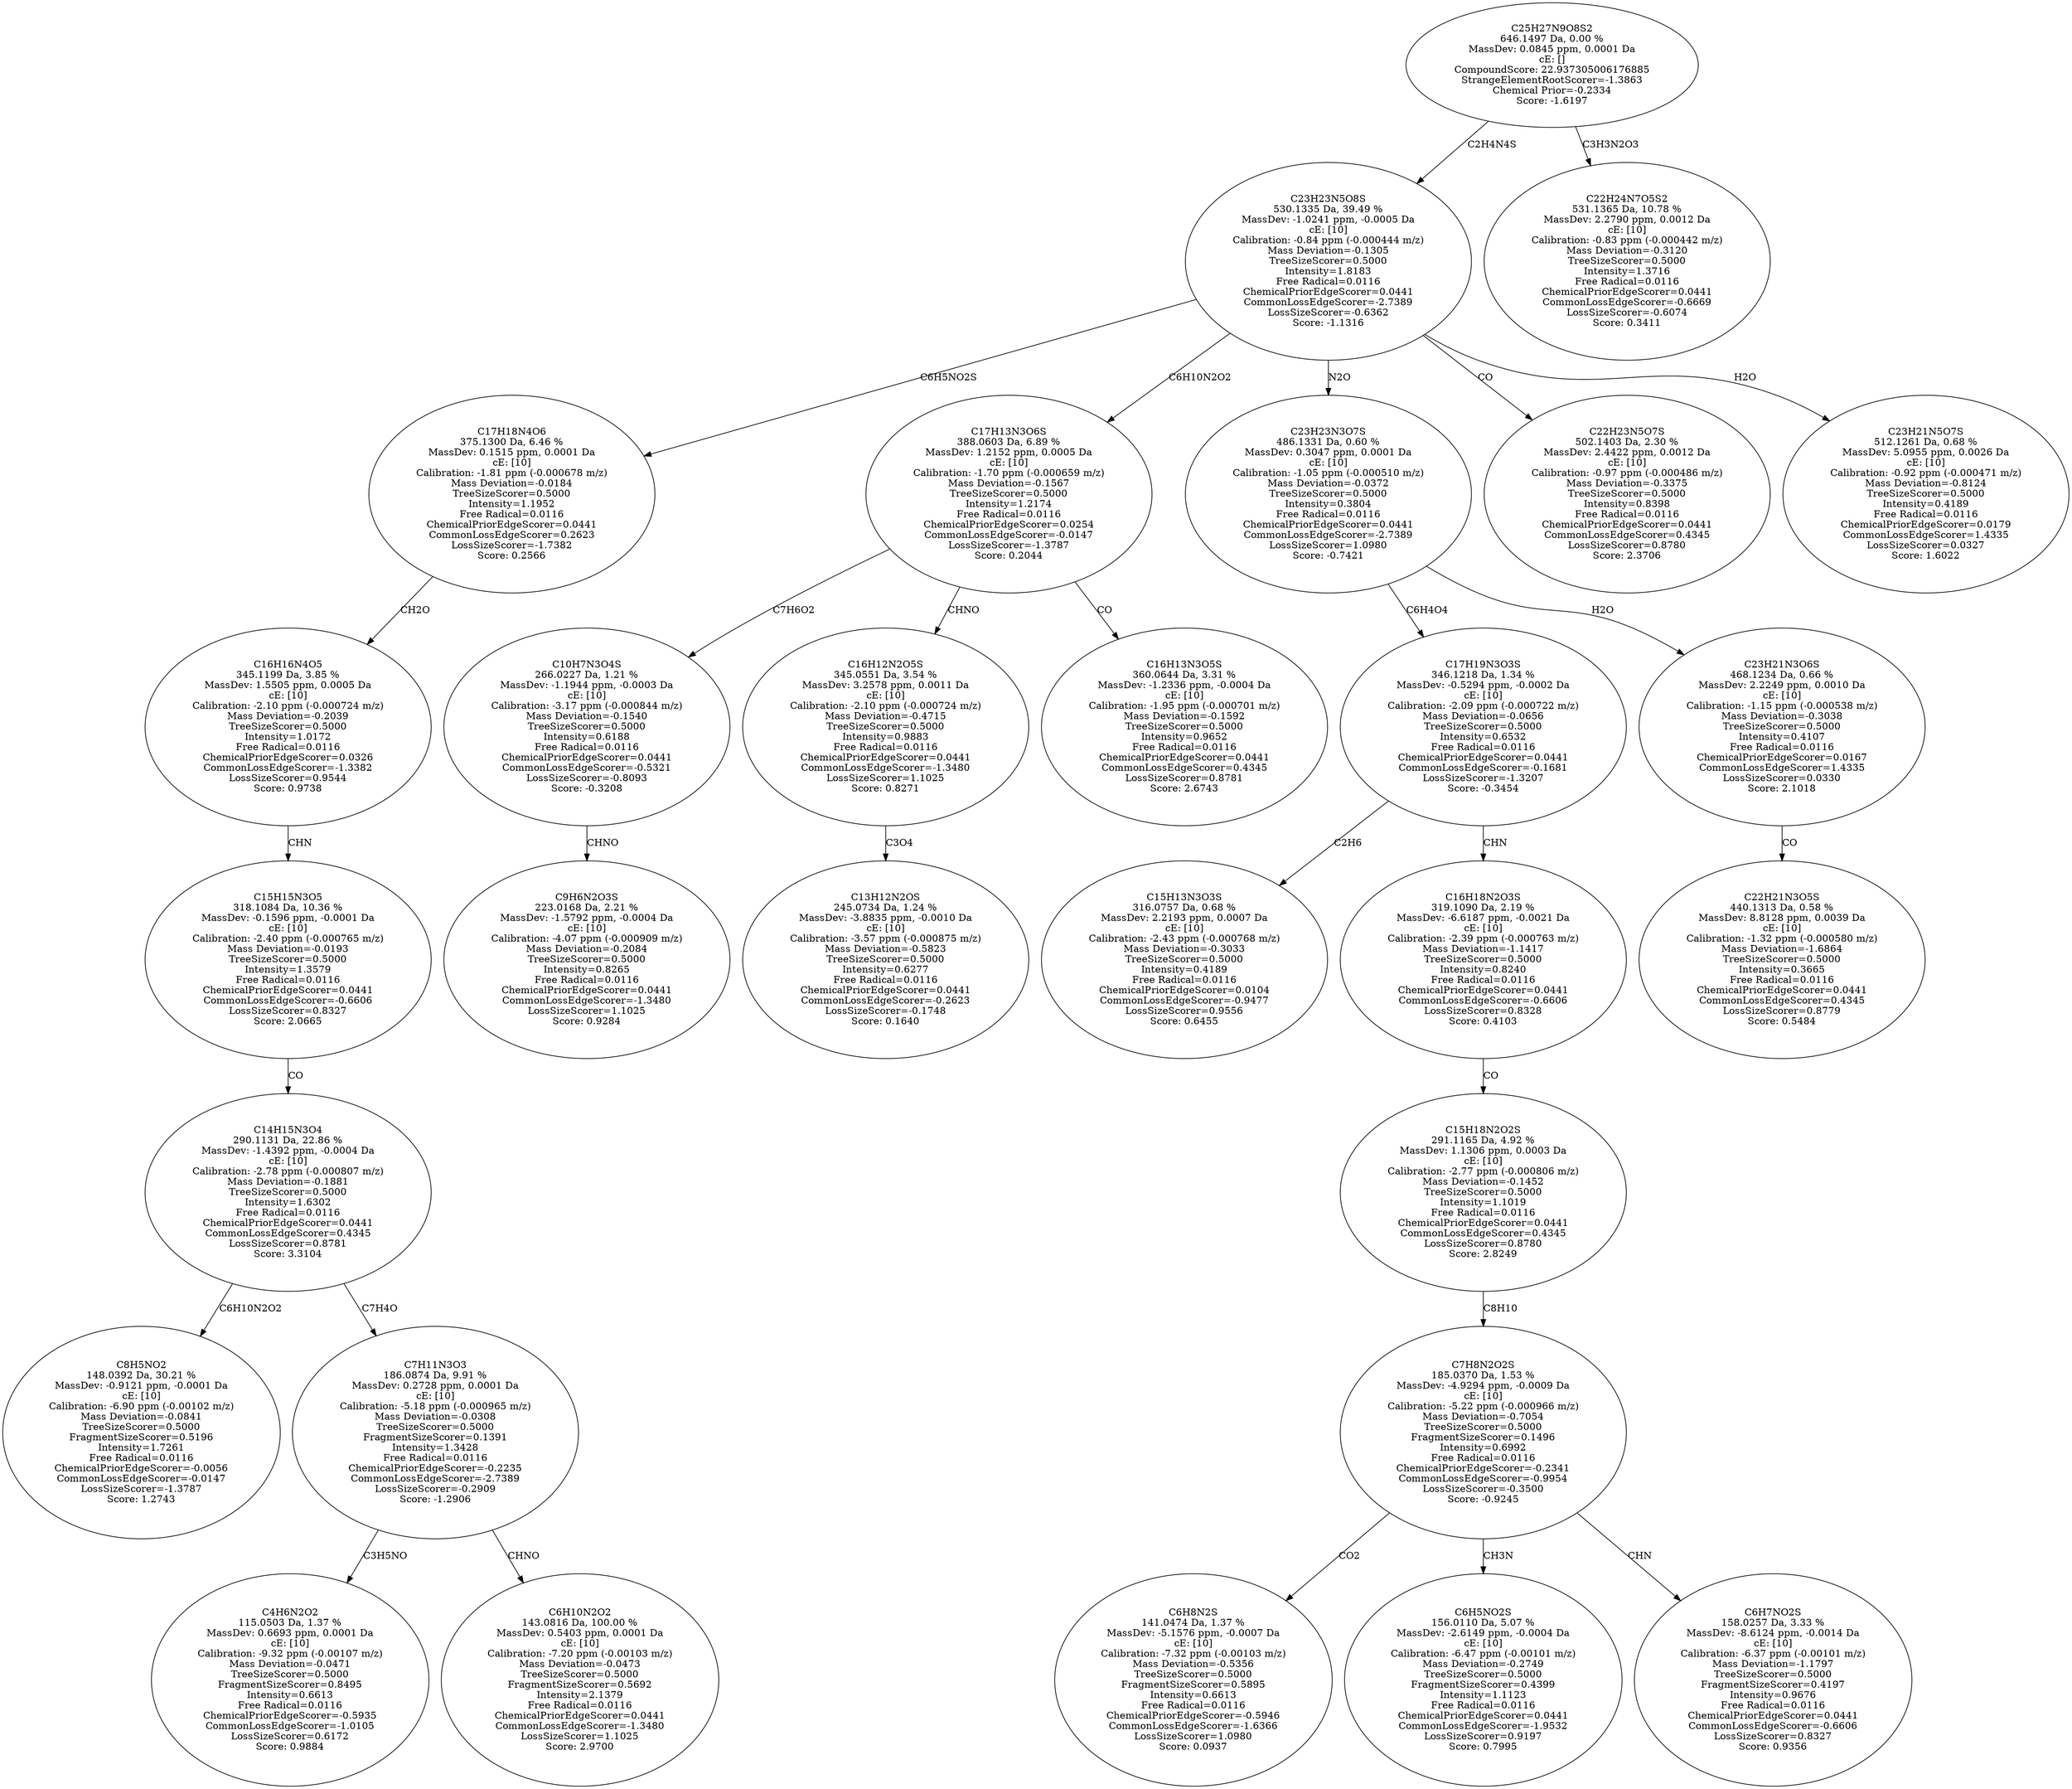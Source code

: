 strict digraph {
v1 [label="C8H5NO2\n148.0392 Da, 30.21 %\nMassDev: -0.9121 ppm, -0.0001 Da\ncE: [10]\nCalibration: -6.90 ppm (-0.00102 m/z)\nMass Deviation=-0.0841\nTreeSizeScorer=0.5000\nFragmentSizeScorer=0.5196\nIntensity=1.7261\nFree Radical=0.0116\nChemicalPriorEdgeScorer=-0.0056\nCommonLossEdgeScorer=-0.0147\nLossSizeScorer=-1.3787\nScore: 1.2743"];
v2 [label="C4H6N2O2\n115.0503 Da, 1.37 %\nMassDev: 0.6693 ppm, 0.0001 Da\ncE: [10]\nCalibration: -9.32 ppm (-0.00107 m/z)\nMass Deviation=-0.0471\nTreeSizeScorer=0.5000\nFragmentSizeScorer=0.8495\nIntensity=0.6613\nFree Radical=0.0116\nChemicalPriorEdgeScorer=-0.5935\nCommonLossEdgeScorer=-1.0105\nLossSizeScorer=0.6172\nScore: 0.9884"];
v3 [label="C6H10N2O2\n143.0816 Da, 100.00 %\nMassDev: 0.5403 ppm, 0.0001 Da\ncE: [10]\nCalibration: -7.20 ppm (-0.00103 m/z)\nMass Deviation=-0.0473\nTreeSizeScorer=0.5000\nFragmentSizeScorer=0.5692\nIntensity=2.1379\nFree Radical=0.0116\nChemicalPriorEdgeScorer=0.0441\nCommonLossEdgeScorer=-1.3480\nLossSizeScorer=1.1025\nScore: 2.9700"];
v4 [label="C7H11N3O3\n186.0874 Da, 9.91 %\nMassDev: 0.2728 ppm, 0.0001 Da\ncE: [10]\nCalibration: -5.18 ppm (-0.000965 m/z)\nMass Deviation=-0.0308\nTreeSizeScorer=0.5000\nFragmentSizeScorer=0.1391\nIntensity=1.3428\nFree Radical=0.0116\nChemicalPriorEdgeScorer=-0.2235\nCommonLossEdgeScorer=-2.7389\nLossSizeScorer=-0.2909\nScore: -1.2906"];
v5 [label="C14H15N3O4\n290.1131 Da, 22.86 %\nMassDev: -1.4392 ppm, -0.0004 Da\ncE: [10]\nCalibration: -2.78 ppm (-0.000807 m/z)\nMass Deviation=-0.1881\nTreeSizeScorer=0.5000\nIntensity=1.6302\nFree Radical=0.0116\nChemicalPriorEdgeScorer=0.0441\nCommonLossEdgeScorer=0.4345\nLossSizeScorer=0.8781\nScore: 3.3104"];
v6 [label="C15H15N3O5\n318.1084 Da, 10.36 %\nMassDev: -0.1596 ppm, -0.0001 Da\ncE: [10]\nCalibration: -2.40 ppm (-0.000765 m/z)\nMass Deviation=-0.0193\nTreeSizeScorer=0.5000\nIntensity=1.3579\nFree Radical=0.0116\nChemicalPriorEdgeScorer=0.0441\nCommonLossEdgeScorer=-0.6606\nLossSizeScorer=0.8327\nScore: 2.0665"];
v7 [label="C16H16N4O5\n345.1199 Da, 3.85 %\nMassDev: 1.5505 ppm, 0.0005 Da\ncE: [10]\nCalibration: -2.10 ppm (-0.000724 m/z)\nMass Deviation=-0.2039\nTreeSizeScorer=0.5000\nIntensity=1.0172\nFree Radical=0.0116\nChemicalPriorEdgeScorer=0.0326\nCommonLossEdgeScorer=-1.3382\nLossSizeScorer=0.9544\nScore: 0.9738"];
v8 [label="C17H18N4O6\n375.1300 Da, 6.46 %\nMassDev: 0.1515 ppm, 0.0001 Da\ncE: [10]\nCalibration: -1.81 ppm (-0.000678 m/z)\nMass Deviation=-0.0184\nTreeSizeScorer=0.5000\nIntensity=1.1952\nFree Radical=0.0116\nChemicalPriorEdgeScorer=0.0441\nCommonLossEdgeScorer=0.2623\nLossSizeScorer=-1.7382\nScore: 0.2566"];
v9 [label="C9H6N2O3S\n223.0168 Da, 2.21 %\nMassDev: -1.5792 ppm, -0.0004 Da\ncE: [10]\nCalibration: -4.07 ppm (-0.000909 m/z)\nMass Deviation=-0.2084\nTreeSizeScorer=0.5000\nIntensity=0.8265\nFree Radical=0.0116\nChemicalPriorEdgeScorer=0.0441\nCommonLossEdgeScorer=-1.3480\nLossSizeScorer=1.1025\nScore: 0.9284"];
v10 [label="C10H7N3O4S\n266.0227 Da, 1.21 %\nMassDev: -1.1944 ppm, -0.0003 Da\ncE: [10]\nCalibration: -3.17 ppm (-0.000844 m/z)\nMass Deviation=-0.1540\nTreeSizeScorer=0.5000\nIntensity=0.6188\nFree Radical=0.0116\nChemicalPriorEdgeScorer=0.0441\nCommonLossEdgeScorer=-0.5321\nLossSizeScorer=-0.8093\nScore: -0.3208"];
v11 [label="C13H12N2OS\n245.0734 Da, 1.24 %\nMassDev: -3.8835 ppm, -0.0010 Da\ncE: [10]\nCalibration: -3.57 ppm (-0.000875 m/z)\nMass Deviation=-0.5823\nTreeSizeScorer=0.5000\nIntensity=0.6277\nFree Radical=0.0116\nChemicalPriorEdgeScorer=0.0441\nCommonLossEdgeScorer=-0.2623\nLossSizeScorer=-0.1748\nScore: 0.1640"];
v12 [label="C16H12N2O5S\n345.0551 Da, 3.54 %\nMassDev: 3.2578 ppm, 0.0011 Da\ncE: [10]\nCalibration: -2.10 ppm (-0.000724 m/z)\nMass Deviation=-0.4715\nTreeSizeScorer=0.5000\nIntensity=0.9883\nFree Radical=0.0116\nChemicalPriorEdgeScorer=0.0441\nCommonLossEdgeScorer=-1.3480\nLossSizeScorer=1.1025\nScore: 0.8271"];
v13 [label="C16H13N3O5S\n360.0644 Da, 3.31 %\nMassDev: -1.2336 ppm, -0.0004 Da\ncE: [10]\nCalibration: -1.95 ppm (-0.000701 m/z)\nMass Deviation=-0.1592\nTreeSizeScorer=0.5000\nIntensity=0.9652\nFree Radical=0.0116\nChemicalPriorEdgeScorer=0.0441\nCommonLossEdgeScorer=0.4345\nLossSizeScorer=0.8781\nScore: 2.6743"];
v14 [label="C17H13N3O6S\n388.0603 Da, 6.89 %\nMassDev: 1.2152 ppm, 0.0005 Da\ncE: [10]\nCalibration: -1.70 ppm (-0.000659 m/z)\nMass Deviation=-0.1567\nTreeSizeScorer=0.5000\nIntensity=1.2174\nFree Radical=0.0116\nChemicalPriorEdgeScorer=0.0254\nCommonLossEdgeScorer=-0.0147\nLossSizeScorer=-1.3787\nScore: 0.2044"];
v15 [label="C15H13N3O3S\n316.0757 Da, 0.68 %\nMassDev: 2.2193 ppm, 0.0007 Da\ncE: [10]\nCalibration: -2.43 ppm (-0.000768 m/z)\nMass Deviation=-0.3033\nTreeSizeScorer=0.5000\nIntensity=0.4189\nFree Radical=0.0116\nChemicalPriorEdgeScorer=0.0104\nCommonLossEdgeScorer=-0.9477\nLossSizeScorer=0.9556\nScore: 0.6455"];
v16 [label="C6H8N2S\n141.0474 Da, 1.37 %\nMassDev: -5.1576 ppm, -0.0007 Da\ncE: [10]\nCalibration: -7.32 ppm (-0.00103 m/z)\nMass Deviation=-0.5356\nTreeSizeScorer=0.5000\nFragmentSizeScorer=0.5895\nIntensity=0.6613\nFree Radical=0.0116\nChemicalPriorEdgeScorer=-0.5946\nCommonLossEdgeScorer=-1.6366\nLossSizeScorer=1.0980\nScore: 0.0937"];
v17 [label="C6H5NO2S\n156.0110 Da, 5.07 %\nMassDev: -2.6149 ppm, -0.0004 Da\ncE: [10]\nCalibration: -6.47 ppm (-0.00101 m/z)\nMass Deviation=-0.2749\nTreeSizeScorer=0.5000\nFragmentSizeScorer=0.4399\nIntensity=1.1123\nFree Radical=0.0116\nChemicalPriorEdgeScorer=0.0441\nCommonLossEdgeScorer=-1.9532\nLossSizeScorer=0.9197\nScore: 0.7995"];
v18 [label="C6H7NO2S\n158.0257 Da, 3.33 %\nMassDev: -8.6124 ppm, -0.0014 Da\ncE: [10]\nCalibration: -6.37 ppm (-0.00101 m/z)\nMass Deviation=-1.1797\nTreeSizeScorer=0.5000\nFragmentSizeScorer=0.4197\nIntensity=0.9676\nFree Radical=0.0116\nChemicalPriorEdgeScorer=0.0441\nCommonLossEdgeScorer=-0.6606\nLossSizeScorer=0.8327\nScore: 0.9356"];
v19 [label="C7H8N2O2S\n185.0370 Da, 1.53 %\nMassDev: -4.9294 ppm, -0.0009 Da\ncE: [10]\nCalibration: -5.22 ppm (-0.000966 m/z)\nMass Deviation=-0.7054\nTreeSizeScorer=0.5000\nFragmentSizeScorer=0.1496\nIntensity=0.6992\nFree Radical=0.0116\nChemicalPriorEdgeScorer=-0.2341\nCommonLossEdgeScorer=-0.9954\nLossSizeScorer=-0.3500\nScore: -0.9245"];
v20 [label="C15H18N2O2S\n291.1165 Da, 4.92 %\nMassDev: 1.1306 ppm, 0.0003 Da\ncE: [10]\nCalibration: -2.77 ppm (-0.000806 m/z)\nMass Deviation=-0.1452\nTreeSizeScorer=0.5000\nIntensity=1.1019\nFree Radical=0.0116\nChemicalPriorEdgeScorer=0.0441\nCommonLossEdgeScorer=0.4345\nLossSizeScorer=0.8780\nScore: 2.8249"];
v21 [label="C16H18N2O3S\n319.1090 Da, 2.19 %\nMassDev: -6.6187 ppm, -0.0021 Da\ncE: [10]\nCalibration: -2.39 ppm (-0.000763 m/z)\nMass Deviation=-1.1417\nTreeSizeScorer=0.5000\nIntensity=0.8240\nFree Radical=0.0116\nChemicalPriorEdgeScorer=0.0441\nCommonLossEdgeScorer=-0.6606\nLossSizeScorer=0.8328\nScore: 0.4103"];
v22 [label="C17H19N3O3S\n346.1218 Da, 1.34 %\nMassDev: -0.5294 ppm, -0.0002 Da\ncE: [10]\nCalibration: -2.09 ppm (-0.000722 m/z)\nMass Deviation=-0.0656\nTreeSizeScorer=0.5000\nIntensity=0.6532\nFree Radical=0.0116\nChemicalPriorEdgeScorer=0.0441\nCommonLossEdgeScorer=-0.1681\nLossSizeScorer=-1.3207\nScore: -0.3454"];
v23 [label="C22H21N3O5S\n440.1313 Da, 0.58 %\nMassDev: 8.8128 ppm, 0.0039 Da\ncE: [10]\nCalibration: -1.32 ppm (-0.000580 m/z)\nMass Deviation=-1.6864\nTreeSizeScorer=0.5000\nIntensity=0.3665\nFree Radical=0.0116\nChemicalPriorEdgeScorer=0.0441\nCommonLossEdgeScorer=0.4345\nLossSizeScorer=0.8779\nScore: 0.5484"];
v24 [label="C23H21N3O6S\n468.1234 Da, 0.66 %\nMassDev: 2.2249 ppm, 0.0010 Da\ncE: [10]\nCalibration: -1.15 ppm (-0.000538 m/z)\nMass Deviation=-0.3038\nTreeSizeScorer=0.5000\nIntensity=0.4107\nFree Radical=0.0116\nChemicalPriorEdgeScorer=0.0167\nCommonLossEdgeScorer=1.4335\nLossSizeScorer=0.0330\nScore: 2.1018"];
v25 [label="C23H23N3O7S\n486.1331 Da, 0.60 %\nMassDev: 0.3047 ppm, 0.0001 Da\ncE: [10]\nCalibration: -1.05 ppm (-0.000510 m/z)\nMass Deviation=-0.0372\nTreeSizeScorer=0.5000\nIntensity=0.3804\nFree Radical=0.0116\nChemicalPriorEdgeScorer=0.0441\nCommonLossEdgeScorer=-2.7389\nLossSizeScorer=1.0980\nScore: -0.7421"];
v26 [label="C22H23N5O7S\n502.1403 Da, 2.30 %\nMassDev: 2.4422 ppm, 0.0012 Da\ncE: [10]\nCalibration: -0.97 ppm (-0.000486 m/z)\nMass Deviation=-0.3375\nTreeSizeScorer=0.5000\nIntensity=0.8398\nFree Radical=0.0116\nChemicalPriorEdgeScorer=0.0441\nCommonLossEdgeScorer=0.4345\nLossSizeScorer=0.8780\nScore: 2.3706"];
v27 [label="C23H21N5O7S\n512.1261 Da, 0.68 %\nMassDev: 5.0955 ppm, 0.0026 Da\ncE: [10]\nCalibration: -0.92 ppm (-0.000471 m/z)\nMass Deviation=-0.8124\nTreeSizeScorer=0.5000\nIntensity=0.4189\nFree Radical=0.0116\nChemicalPriorEdgeScorer=0.0179\nCommonLossEdgeScorer=1.4335\nLossSizeScorer=0.0327\nScore: 1.6022"];
v28 [label="C23H23N5O8S\n530.1335 Da, 39.49 %\nMassDev: -1.0241 ppm, -0.0005 Da\ncE: [10]\nCalibration: -0.84 ppm (-0.000444 m/z)\nMass Deviation=-0.1305\nTreeSizeScorer=0.5000\nIntensity=1.8183\nFree Radical=0.0116\nChemicalPriorEdgeScorer=0.0441\nCommonLossEdgeScorer=-2.7389\nLossSizeScorer=-0.6362\nScore: -1.1316"];
v29 [label="C22H24N7O5S2\n531.1365 Da, 10.78 %\nMassDev: 2.2790 ppm, 0.0012 Da\ncE: [10]\nCalibration: -0.83 ppm (-0.000442 m/z)\nMass Deviation=-0.3120\nTreeSizeScorer=0.5000\nIntensity=1.3716\nFree Radical=0.0116\nChemicalPriorEdgeScorer=0.0441\nCommonLossEdgeScorer=-0.6669\nLossSizeScorer=-0.6074\nScore: 0.3411"];
v30 [label="C25H27N9O8S2\n646.1497 Da, 0.00 %\nMassDev: 0.0845 ppm, 0.0001 Da\ncE: []\nCompoundScore: 22.937305006176885\nStrangeElementRootScorer=-1.3863\nChemical Prior=-0.2334\nScore: -1.6197"];
v5 -> v1 [label="C6H10N2O2"];
v4 -> v2 [label="C3H5NO"];
v4 -> v3 [label="CHNO"];
v5 -> v4 [label="C7H4O"];
v6 -> v5 [label="CO"];
v7 -> v6 [label="CHN"];
v8 -> v7 [label="CH2O"];
v28 -> v8 [label="C6H5NO2S"];
v10 -> v9 [label="CHNO"];
v14 -> v10 [label="C7H6O2"];
v12 -> v11 [label="C3O4"];
v14 -> v12 [label="CHNO"];
v14 -> v13 [label="CO"];
v28 -> v14 [label="C6H10N2O2"];
v22 -> v15 [label="C2H6"];
v19 -> v16 [label="CO2"];
v19 -> v17 [label="CH3N"];
v19 -> v18 [label="CHN"];
v20 -> v19 [label="C8H10"];
v21 -> v20 [label="CO"];
v22 -> v21 [label="CHN"];
v25 -> v22 [label="C6H4O4"];
v24 -> v23 [label="CO"];
v25 -> v24 [label="H2O"];
v28 -> v25 [label="N2O"];
v28 -> v26 [label="CO"];
v28 -> v27 [label="H2O"];
v30 -> v28 [label="C2H4N4S"];
v30 -> v29 [label="C3H3N2O3"];
}